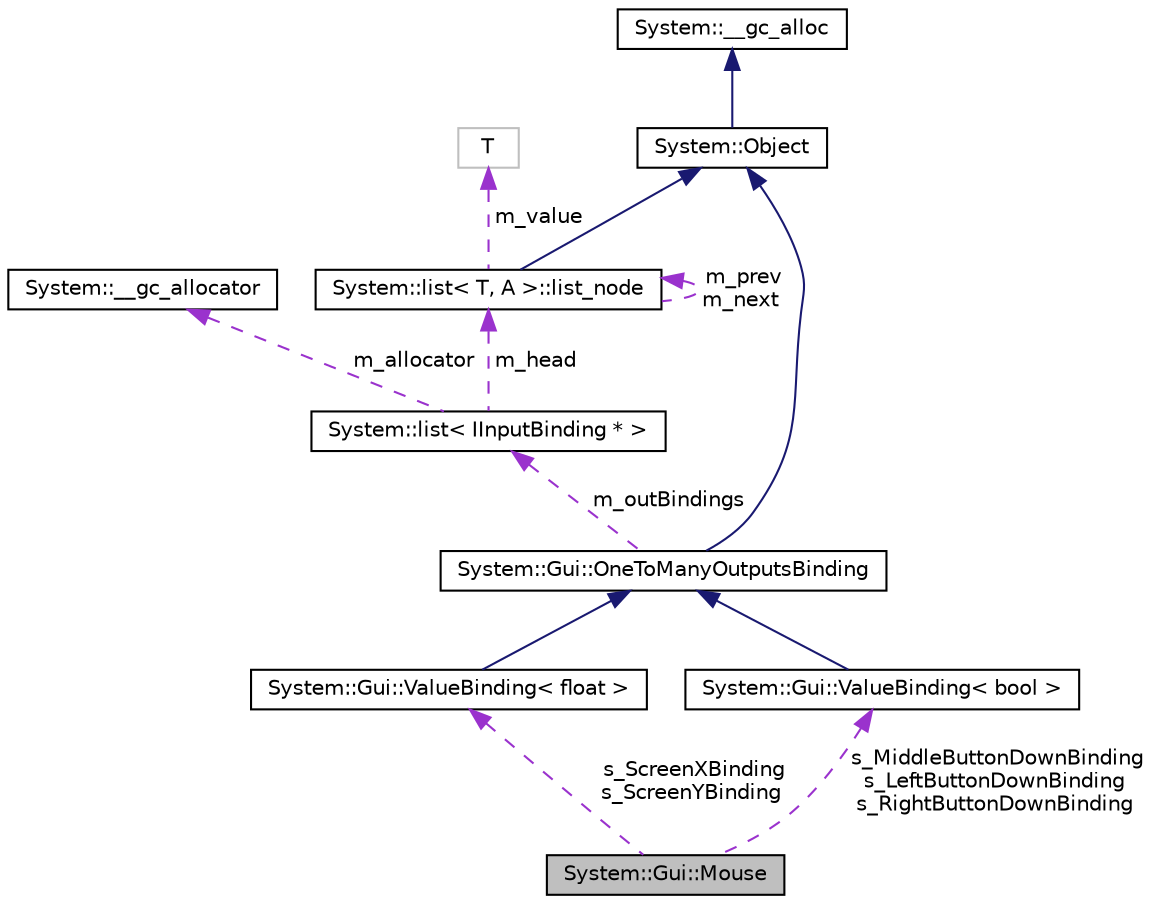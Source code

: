 digraph G
{
  edge [fontname="Helvetica",fontsize="10",labelfontname="Helvetica",labelfontsize="10"];
  node [fontname="Helvetica",fontsize="10",shape=record];
  Node1 [label="System::Gui::Mouse",height=0.2,width=0.4,color="black", fillcolor="grey75", style="filled" fontcolor="black"];
  Node2 -> Node1 [dir="back",color="darkorchid3",fontsize="10",style="dashed",label=" s_ScreenXBinding\ns_ScreenYBinding" ,fontname="Helvetica"];
  Node2 [label="System::Gui::ValueBinding\< float \>",height=0.2,width=0.4,color="black", fillcolor="white", style="filled",URL="$class_system_1_1_gui_1_1_value_binding.html"];
  Node3 -> Node2 [dir="back",color="midnightblue",fontsize="10",style="solid",fontname="Helvetica"];
  Node3 [label="System::Gui::OneToManyOutputsBinding",height=0.2,width=0.4,color="black", fillcolor="white", style="filled",URL="$class_system_1_1_gui_1_1_one_to_many_outputs_binding.html"];
  Node4 -> Node3 [dir="back",color="midnightblue",fontsize="10",style="solid",fontname="Helvetica"];
  Node4 [label="System::Object",height=0.2,width=0.4,color="black", fillcolor="white", style="filled",URL="$class_system_1_1_object.html"];
  Node5 -> Node4 [dir="back",color="midnightblue",fontsize="10",style="solid",fontname="Helvetica"];
  Node5 [label="System::__gc_alloc",height=0.2,width=0.4,color="black", fillcolor="white", style="filled",URL="$class_system_1_1____gc__alloc.html"];
  Node6 -> Node3 [dir="back",color="darkorchid3",fontsize="10",style="dashed",label=" m_outBindings" ,fontname="Helvetica"];
  Node6 [label="System::list\< IInputBinding * \>",height=0.2,width=0.4,color="black", fillcolor="white", style="filled",URL="$class_system_1_1list.html"];
  Node7 -> Node6 [dir="back",color="darkorchid3",fontsize="10",style="dashed",label=" m_allocator" ,fontname="Helvetica"];
  Node7 [label="System::__gc_allocator",height=0.2,width=0.4,color="black", fillcolor="white", style="filled",URL="$class_system_1_1____gc__allocator.html"];
  Node8 -> Node6 [dir="back",color="darkorchid3",fontsize="10",style="dashed",label=" m_head" ,fontname="Helvetica"];
  Node8 [label="System::list\< T, A \>::list_node",height=0.2,width=0.4,color="black", fillcolor="white", style="filled",URL="$class_system_1_1list_1_1list__node.html"];
  Node4 -> Node8 [dir="back",color="midnightblue",fontsize="10",style="solid",fontname="Helvetica"];
  Node8 -> Node8 [dir="back",color="darkorchid3",fontsize="10",style="dashed",label=" m_prev\nm_next" ,fontname="Helvetica"];
  Node9 -> Node8 [dir="back",color="darkorchid3",fontsize="10",style="dashed",label=" m_value" ,fontname="Helvetica"];
  Node9 [label="T",height=0.2,width=0.4,color="grey75", fillcolor="white", style="filled"];
  Node10 -> Node1 [dir="back",color="darkorchid3",fontsize="10",style="dashed",label=" s_MiddleButtonDownBinding\ns_LeftButtonDownBinding\ns_RightButtonDownBinding" ,fontname="Helvetica"];
  Node10 [label="System::Gui::ValueBinding\< bool \>",height=0.2,width=0.4,color="black", fillcolor="white", style="filled",URL="$class_system_1_1_gui_1_1_value_binding.html"];
  Node3 -> Node10 [dir="back",color="midnightblue",fontsize="10",style="solid",fontname="Helvetica"];
}
